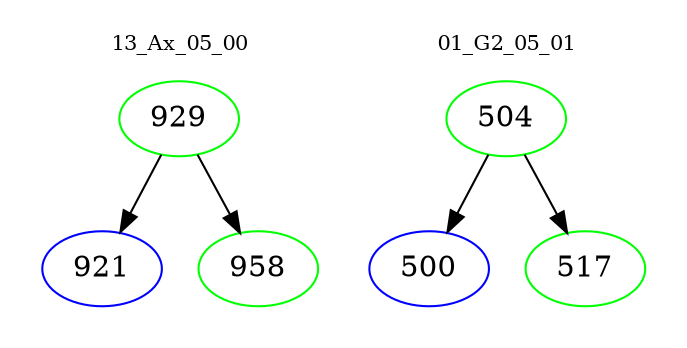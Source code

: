 digraph{
subgraph cluster_0 {
color = white
label = "13_Ax_05_00";
fontsize=10;
T0_929 [label="929", color="green"]
T0_929 -> T0_921 [color="black"]
T0_921 [label="921", color="blue"]
T0_929 -> T0_958 [color="black"]
T0_958 [label="958", color="green"]
}
subgraph cluster_1 {
color = white
label = "01_G2_05_01";
fontsize=10;
T1_504 [label="504", color="green"]
T1_504 -> T1_500 [color="black"]
T1_500 [label="500", color="blue"]
T1_504 -> T1_517 [color="black"]
T1_517 [label="517", color="green"]
}
}
